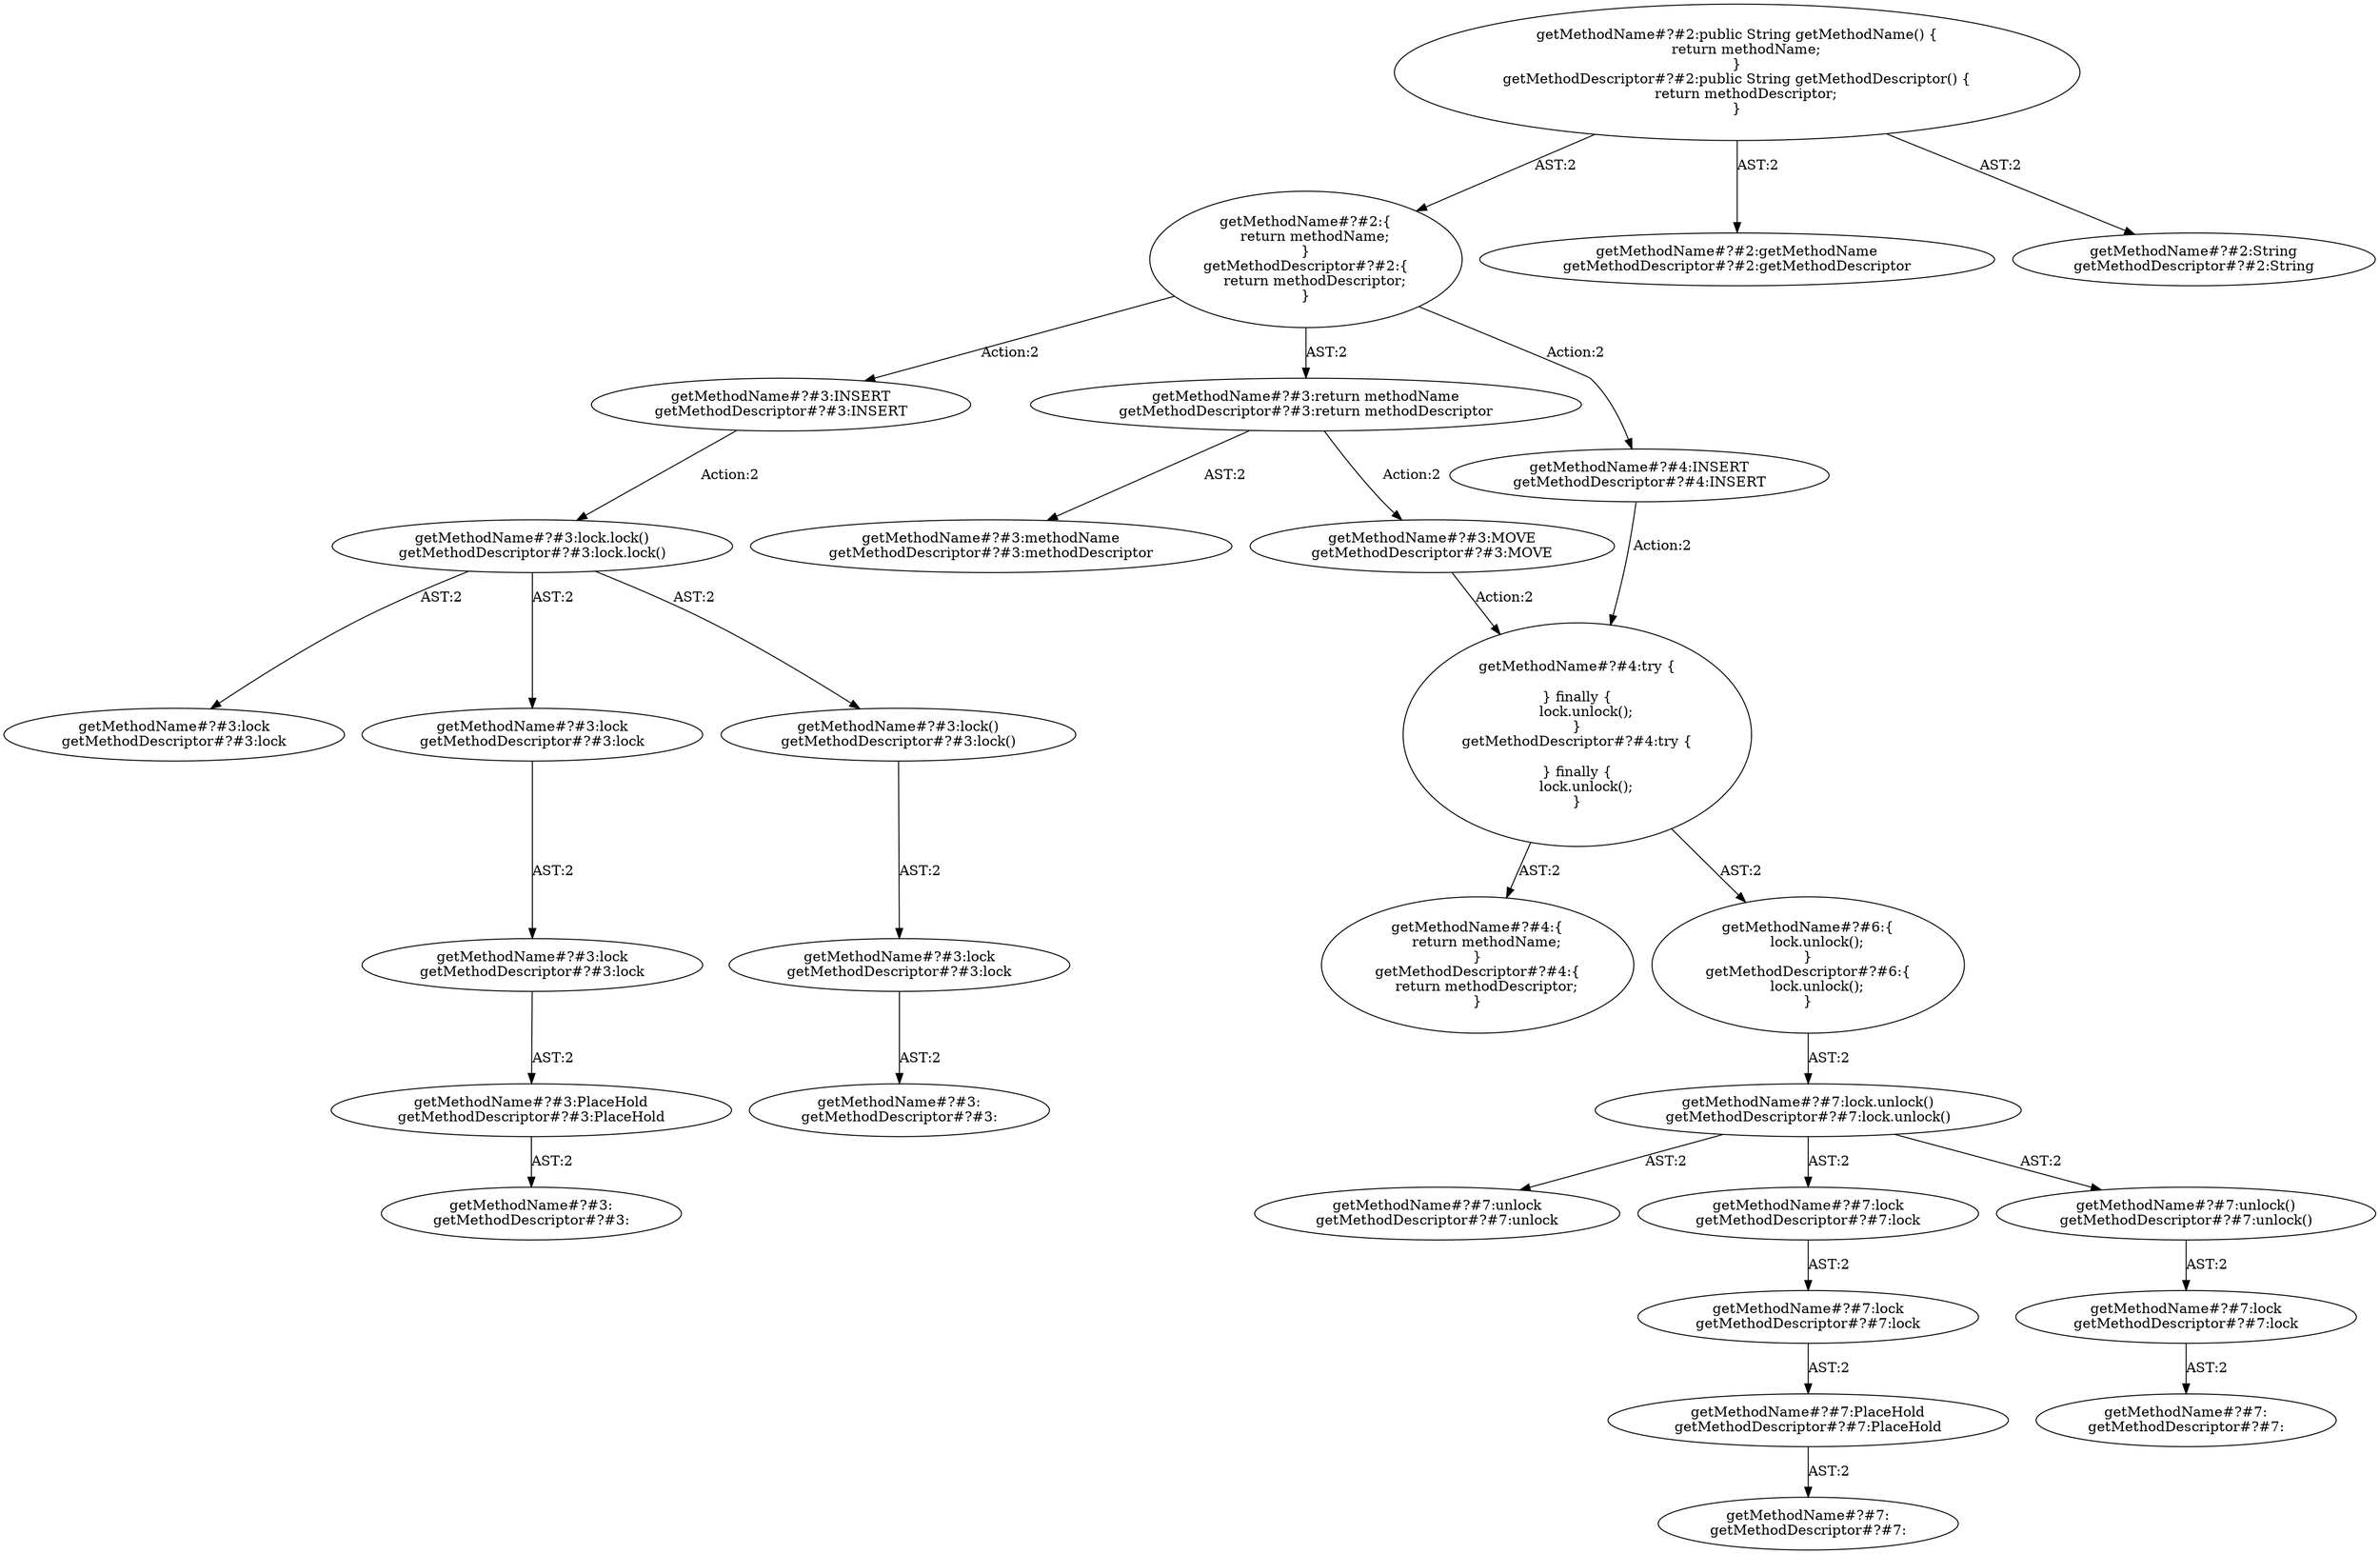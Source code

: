digraph "Pattern" {
0 [label="getMethodName#?#3:INSERT
getMethodDescriptor#?#3:INSERT" shape=ellipse]
1 [label="getMethodName#?#2:\{
    return methodName;
\}
getMethodDescriptor#?#2:\{
    return methodDescriptor;
\}" shape=ellipse]
2 [label="getMethodName#?#2:public String getMethodName() \{
    return methodName;
\}
getMethodDescriptor#?#2:public String getMethodDescriptor() \{
    return methodDescriptor;
\}" shape=ellipse]
3 [label="getMethodName#?#2:getMethodName
getMethodDescriptor#?#2:getMethodDescriptor" shape=ellipse]
4 [label="getMethodName#?#2:String
getMethodDescriptor#?#2:String" shape=ellipse]
5 [label="getMethodName#?#3:return methodName
getMethodDescriptor#?#3:return methodDescriptor" shape=ellipse]
6 [label="getMethodName#?#3:methodName
getMethodDescriptor#?#3:methodDescriptor" shape=ellipse]
7 [label="getMethodName#?#3:MOVE
getMethodDescriptor#?#3:MOVE" shape=ellipse]
8 [label="getMethodName#?#4:try \{

\} finally \{
    lock.unlock();
\}
getMethodDescriptor#?#4:try \{

\} finally \{
    lock.unlock();
\}" shape=ellipse]
9 [label="getMethodName#?#4:\{
    return methodName;
\}
getMethodDescriptor#?#4:\{
    return methodDescriptor;
\}" shape=ellipse]
10 [label="getMethodName#?#6:\{
    lock.unlock();
\}
getMethodDescriptor#?#6:\{
    lock.unlock();
\}" shape=ellipse]
11 [label="getMethodName#?#7:lock.unlock()
getMethodDescriptor#?#7:lock.unlock()" shape=ellipse]
12 [label="getMethodName#?#7:unlock
getMethodDescriptor#?#7:unlock" shape=ellipse]
13 [label="getMethodName#?#7:lock
getMethodDescriptor#?#7:lock" shape=ellipse]
14 [label="getMethodName#?#7:lock
getMethodDescriptor#?#7:lock" shape=ellipse]
15 [label="getMethodName#?#7:PlaceHold
getMethodDescriptor#?#7:PlaceHold" shape=ellipse]
16 [label="getMethodName#?#7:
getMethodDescriptor#?#7:" shape=ellipse]
17 [label="getMethodName#?#7:unlock()
getMethodDescriptor#?#7:unlock()" shape=ellipse]
18 [label="getMethodName#?#7:lock
getMethodDescriptor#?#7:lock" shape=ellipse]
19 [label="getMethodName#?#7:
getMethodDescriptor#?#7:" shape=ellipse]
20 [label="getMethodName#?#4:INSERT
getMethodDescriptor#?#4:INSERT" shape=ellipse]
21 [label="getMethodName#?#3:lock.lock()
getMethodDescriptor#?#3:lock.lock()" shape=ellipse]
22 [label="getMethodName#?#3:lock
getMethodDescriptor#?#3:lock" shape=ellipse]
23 [label="getMethodName#?#3:lock
getMethodDescriptor#?#3:lock" shape=ellipse]
24 [label="getMethodName#?#3:lock
getMethodDescriptor#?#3:lock" shape=ellipse]
25 [label="getMethodName#?#3:PlaceHold
getMethodDescriptor#?#3:PlaceHold" shape=ellipse]
26 [label="getMethodName#?#3:
getMethodDescriptor#?#3:" shape=ellipse]
27 [label="getMethodName#?#3:lock()
getMethodDescriptor#?#3:lock()" shape=ellipse]
28 [label="getMethodName#?#3:lock
getMethodDescriptor#?#3:lock" shape=ellipse]
29 [label="getMethodName#?#3:
getMethodDescriptor#?#3:" shape=ellipse]
0 -> 21 [label="Action:2"];
1 -> 0 [label="Action:2"];
1 -> 5 [label="AST:2"];
1 -> 20 [label="Action:2"];
2 -> 1 [label="AST:2"];
2 -> 3 [label="AST:2"];
2 -> 4 [label="AST:2"];
5 -> 6 [label="AST:2"];
5 -> 7 [label="Action:2"];
7 -> 8 [label="Action:2"];
8 -> 9 [label="AST:2"];
8 -> 10 [label="AST:2"];
10 -> 11 [label="AST:2"];
11 -> 12 [label="AST:2"];
11 -> 13 [label="AST:2"];
11 -> 17 [label="AST:2"];
13 -> 14 [label="AST:2"];
14 -> 15 [label="AST:2"];
15 -> 16 [label="AST:2"];
17 -> 18 [label="AST:2"];
18 -> 19 [label="AST:2"];
20 -> 8 [label="Action:2"];
21 -> 22 [label="AST:2"];
21 -> 23 [label="AST:2"];
21 -> 27 [label="AST:2"];
23 -> 24 [label="AST:2"];
24 -> 25 [label="AST:2"];
25 -> 26 [label="AST:2"];
27 -> 28 [label="AST:2"];
28 -> 29 [label="AST:2"];
}
